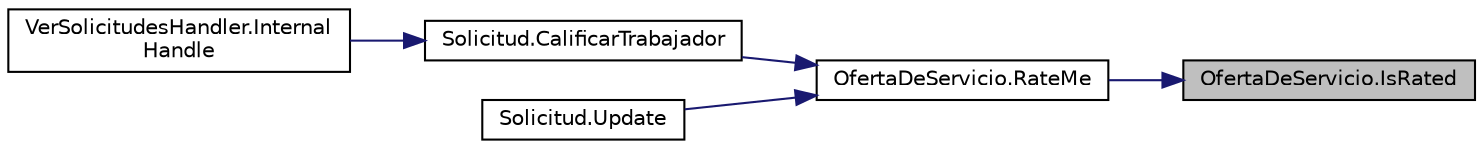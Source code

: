 digraph "OfertaDeServicio.IsRated"
{
 // INTERACTIVE_SVG=YES
 // LATEX_PDF_SIZE
  edge [fontname="Helvetica",fontsize="10",labelfontname="Helvetica",labelfontsize="10"];
  node [fontname="Helvetica",fontsize="10",shape=record];
  rankdir="RL";
  Node1 [label="OfertaDeServicio.IsRated",height=0.2,width=0.4,color="black", fillcolor="grey75", style="filled", fontcolor="black",tooltip="Método para verificar si fue calificada la oferta."];
  Node1 -> Node2 [dir="back",color="midnightblue",fontsize="10",style="solid",fontname="Helvetica"];
  Node2 [label="OfertaDeServicio.RateMe",height=0.2,width=0.4,color="black", fillcolor="white", style="filled",URL="$classOfertaDeServicio.html#a402115d7767af8bbe973fd0238108710",tooltip="Método para calificar la oferta en cuestión."];
  Node2 -> Node3 [dir="back",color="midnightblue",fontsize="10",style="solid",fontname="Helvetica"];
  Node3 [label="Solicitud.CalificarTrabajador",height=0.2,width=0.4,color="black", fillcolor="white", style="filled",URL="$classSolicitud.html#a9e4791332407be38cded2c602eaabe4c",tooltip="Método para calificar un trabajador."];
  Node3 -> Node4 [dir="back",color="midnightblue",fontsize="10",style="solid",fontname="Helvetica"];
  Node4 [label="VerSolicitudesHandler.Internal\lHandle",height=0.2,width=0.4,color="black", fillcolor="white", style="filled",URL="$classVerSolicitudesHandler.html#a1e63b22d8a14776e4d0e796fd2ce9e85",tooltip="Procesa el mensaje \"Categorias\" y retorna true; retorna false en caso contrario."];
  Node2 -> Node5 [dir="back",color="midnightblue",fontsize="10",style="solid",fontname="Helvetica"];
  Node5 [label="Solicitud.Update",height=0.2,width=0.4,color="black", fillcolor="white", style="filled",URL="$classSolicitud.html#a856d7dd874dcc3a81bae9baaf19809ad",tooltip="Método para actualizar una calificación en caso que se haga dentro del plazo. Si excede la fecha lími..."];
}
